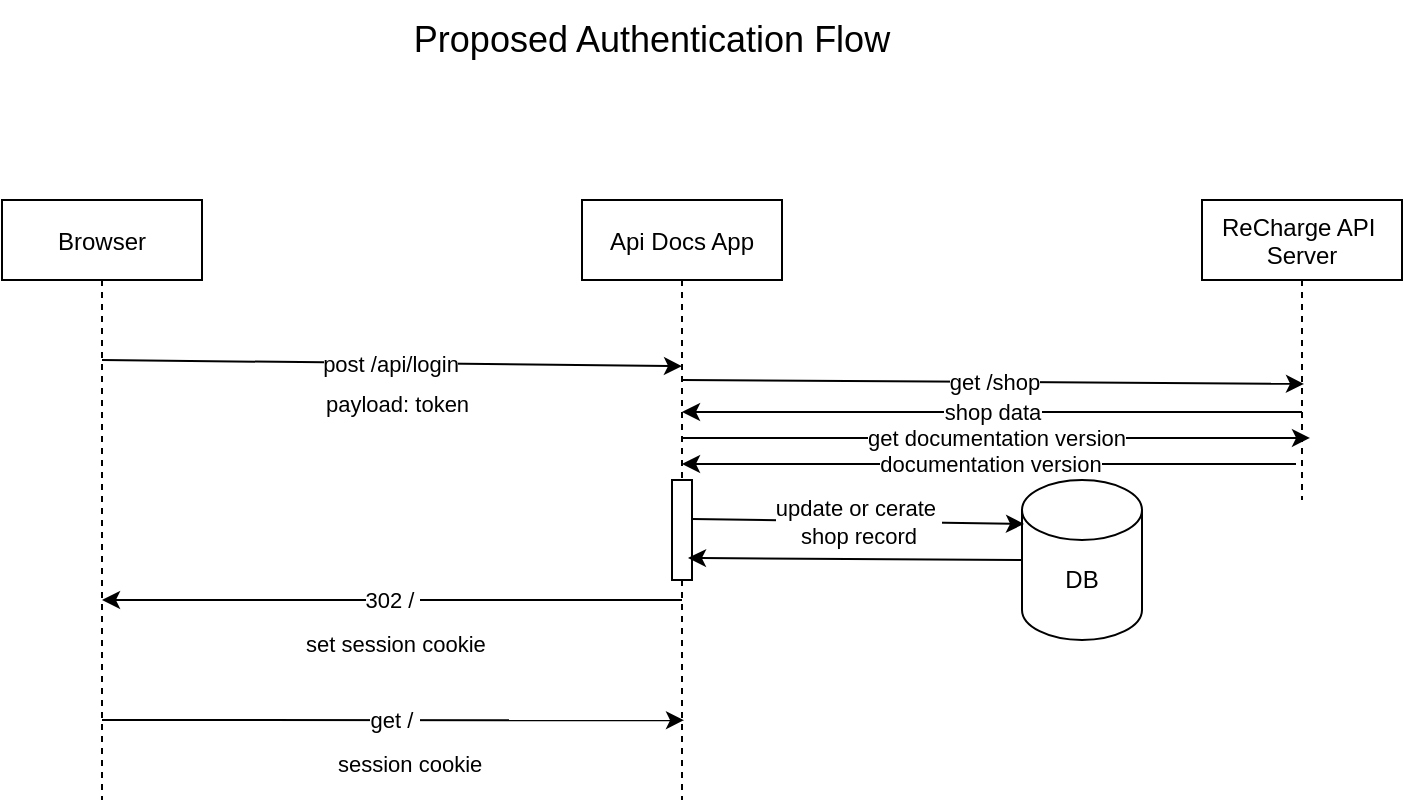 <mxfile version="14.8.2" type="github">
  <diagram id="kgpKYQtTHZ0yAKxKKP6v" name="Page-1">
    <mxGraphModel dx="1662" dy="762" grid="1" gridSize="10" guides="1" tooltips="1" connect="1" arrows="1" fold="1" page="1" pageScale="1" pageWidth="850" pageHeight="1100" math="0" shadow="0">
      <root>
        <mxCell id="0" />
        <mxCell id="1" parent="0" />
        <mxCell id="3nuBFxr9cyL0pnOWT2aG-1" value="Api Docs App" style="shape=umlLifeline;perimeter=lifelinePerimeter;container=1;collapsible=0;recursiveResize=0;rounded=0;shadow=0;strokeWidth=1;" parent="1" vertex="1">
          <mxGeometry x="390" y="140" width="100" height="300" as="geometry" />
        </mxCell>
        <mxCell id="3nuBFxr9cyL0pnOWT2aG-5" value="ReCharge API &#xa;Server" style="shape=umlLifeline;perimeter=lifelinePerimeter;container=1;collapsible=0;recursiveResize=0;rounded=0;shadow=0;strokeWidth=1;" parent="1" vertex="1">
          <mxGeometry x="700" y="140" width="100" height="150" as="geometry" />
        </mxCell>
        <mxCell id="cPcHKRKm8nas2TuGx9sg-1" value="&lt;font style=&quot;font-size: 18px&quot;&gt;Proposed Authentication Flow&lt;/font&gt;" style="text;html=1;strokeColor=none;fillColor=none;align=center;verticalAlign=middle;whiteSpace=wrap;rounded=0;" parent="1" vertex="1">
          <mxGeometry x="240" y="40" width="370" height="40" as="geometry" />
        </mxCell>
        <mxCell id="cPcHKRKm8nas2TuGx9sg-3" value="Browser" style="shape=umlLifeline;perimeter=lifelinePerimeter;container=1;collapsible=0;recursiveResize=0;rounded=0;shadow=0;strokeWidth=1;" parent="1" vertex="1">
          <mxGeometry x="100" y="140" width="100" height="300" as="geometry" />
        </mxCell>
        <mxCell id="JtZRYGH_A45XdKd5bMPg-1" value="" style="endArrow=classic;html=1;entryX=0.51;entryY=0.867;entryDx=0;entryDy=0;entryPerimeter=0;" parent="cPcHKRKm8nas2TuGx9sg-3" target="3nuBFxr9cyL0pnOWT2aG-1" edge="1">
          <mxGeometry relative="1" as="geometry">
            <mxPoint x="50" y="260" as="sourcePoint" />
            <mxPoint x="210" y="260" as="targetPoint" />
          </mxGeometry>
        </mxCell>
        <mxCell id="JtZRYGH_A45XdKd5bMPg-2" value="get /&amp;nbsp;" style="edgeLabel;resizable=0;html=1;align=center;verticalAlign=middle;" parent="JtZRYGH_A45XdKd5bMPg-1" connectable="0" vertex="1">
          <mxGeometry relative="1" as="geometry" />
        </mxCell>
        <mxCell id="JtZRYGH_A45XdKd5bMPg-3" value="session cookie" style="edgeLabel;resizable=0;html=1;align=left;verticalAlign=bottom;" parent="JtZRYGH_A45XdKd5bMPg-1" connectable="0" vertex="1">
          <mxGeometry x="-1" relative="1" as="geometry">
            <mxPoint x="116" y="30" as="offset" />
          </mxGeometry>
        </mxCell>
        <mxCell id="cPcHKRKm8nas2TuGx9sg-7" value="" style="endArrow=classic;html=1;entryX=0.5;entryY=0.277;entryDx=0;entryDy=0;entryPerimeter=0;" parent="1" target="3nuBFxr9cyL0pnOWT2aG-1" edge="1">
          <mxGeometry relative="1" as="geometry">
            <mxPoint x="150" y="220" as="sourcePoint" />
            <mxPoint x="310" y="220" as="targetPoint" />
          </mxGeometry>
        </mxCell>
        <mxCell id="cPcHKRKm8nas2TuGx9sg-8" value="post /api/login" style="edgeLabel;resizable=0;html=1;align=center;verticalAlign=middle;" parent="cPcHKRKm8nas2TuGx9sg-7" connectable="0" vertex="1">
          <mxGeometry relative="1" as="geometry">
            <mxPoint x="-1" as="offset" />
          </mxGeometry>
        </mxCell>
        <mxCell id="cPcHKRKm8nas2TuGx9sg-9" value="payload: token" style="edgeLabel;resizable=0;html=1;align=left;verticalAlign=bottom;" parent="cPcHKRKm8nas2TuGx9sg-7" connectable="0" vertex="1">
          <mxGeometry x="-1" relative="1" as="geometry">
            <mxPoint x="110" y="30" as="offset" />
          </mxGeometry>
        </mxCell>
        <mxCell id="cPcHKRKm8nas2TuGx9sg-10" value="" style="endArrow=classic;html=1;exitX=0.5;exitY=0.33;exitDx=0;exitDy=0;exitPerimeter=0;entryX=0.51;entryY=0.673;entryDx=0;entryDy=0;entryPerimeter=0;" parent="1" edge="1">
          <mxGeometry relative="1" as="geometry">
            <mxPoint x="440" y="230" as="sourcePoint" />
            <mxPoint x="751" y="231.95" as="targetPoint" />
          </mxGeometry>
        </mxCell>
        <mxCell id="cPcHKRKm8nas2TuGx9sg-11" value="get /shop" style="edgeLabel;resizable=0;html=1;align=center;verticalAlign=middle;" parent="cPcHKRKm8nas2TuGx9sg-10" connectable="0" vertex="1">
          <mxGeometry relative="1" as="geometry" />
        </mxCell>
        <mxCell id="cPcHKRKm8nas2TuGx9sg-12" value="" style="endArrow=classic;html=1;" parent="1" edge="1">
          <mxGeometry relative="1" as="geometry">
            <mxPoint x="750" y="246" as="sourcePoint" />
            <mxPoint x="440" y="246" as="targetPoint" />
          </mxGeometry>
        </mxCell>
        <mxCell id="cPcHKRKm8nas2TuGx9sg-13" value="shop data" style="edgeLabel;resizable=0;html=1;align=center;verticalAlign=middle;" parent="cPcHKRKm8nas2TuGx9sg-12" connectable="0" vertex="1">
          <mxGeometry relative="1" as="geometry" />
        </mxCell>
        <mxCell id="cPcHKRKm8nas2TuGx9sg-15" value="" style="rounded=0;whiteSpace=wrap;html=1;" parent="1" vertex="1">
          <mxGeometry x="435" y="280" width="10" height="50" as="geometry" />
        </mxCell>
        <mxCell id="cPcHKRKm8nas2TuGx9sg-16" value="" style="endArrow=classic;html=1;" parent="1" target="cPcHKRKm8nas2TuGx9sg-3" edge="1">
          <mxGeometry relative="1" as="geometry">
            <mxPoint x="440" y="340" as="sourcePoint" />
            <mxPoint x="280" y="340" as="targetPoint" />
          </mxGeometry>
        </mxCell>
        <mxCell id="cPcHKRKm8nas2TuGx9sg-17" value="302 /&amp;nbsp;" style="edgeLabel;resizable=0;html=1;align=center;verticalAlign=middle;" parent="cPcHKRKm8nas2TuGx9sg-16" connectable="0" vertex="1">
          <mxGeometry relative="1" as="geometry">
            <mxPoint as="offset" />
          </mxGeometry>
        </mxCell>
        <mxCell id="cPcHKRKm8nas2TuGx9sg-18" value="set session cookie" style="edgeLabel;resizable=0;html=1;align=left;verticalAlign=bottom;" parent="cPcHKRKm8nas2TuGx9sg-16" connectable="0" vertex="1">
          <mxGeometry x="-1" relative="1" as="geometry">
            <mxPoint x="-190" y="30" as="offset" />
          </mxGeometry>
        </mxCell>
        <mxCell id="cPcHKRKm8nas2TuGx9sg-22" value="" style="shape=cylinder3;whiteSpace=wrap;html=1;boundedLbl=1;backgroundOutline=1;size=15;" parent="1" vertex="1">
          <mxGeometry x="610" y="280" width="60" height="80" as="geometry" />
        </mxCell>
        <mxCell id="cPcHKRKm8nas2TuGx9sg-23" value="DB" style="text;html=1;strokeColor=none;fillColor=none;align=center;verticalAlign=middle;whiteSpace=wrap;rounded=0;" parent="1" vertex="1">
          <mxGeometry x="620" y="320" width="40" height="20" as="geometry" />
        </mxCell>
        <mxCell id="cPcHKRKm8nas2TuGx9sg-24" value="" style="endArrow=classic;html=1;entryX=0.017;entryY=0.275;entryDx=0;entryDy=0;entryPerimeter=0;" parent="1" target="cPcHKRKm8nas2TuGx9sg-22" edge="1">
          <mxGeometry relative="1" as="geometry">
            <mxPoint x="445" y="299.5" as="sourcePoint" />
            <mxPoint x="545" y="299.5" as="targetPoint" />
          </mxGeometry>
        </mxCell>
        <mxCell id="cPcHKRKm8nas2TuGx9sg-25" value="update or cerate&amp;nbsp;&lt;br&gt;shop record" style="edgeLabel;resizable=0;html=1;align=center;verticalAlign=middle;" parent="cPcHKRKm8nas2TuGx9sg-24" connectable="0" vertex="1">
          <mxGeometry relative="1" as="geometry" />
        </mxCell>
        <mxCell id="cPcHKRKm8nas2TuGx9sg-26" value="" style="endArrow=classic;html=1;exitX=0;exitY=0.5;exitDx=0;exitDy=0;exitPerimeter=0;" parent="1" source="cPcHKRKm8nas2TuGx9sg-22" edge="1">
          <mxGeometry width="50" height="50" relative="1" as="geometry">
            <mxPoint x="603" y="320" as="sourcePoint" />
            <mxPoint x="443" y="319" as="targetPoint" />
          </mxGeometry>
        </mxCell>
        <mxCell id="xb-LKAGMFs9HHAOeBS0U-1" value="" style="endArrow=classic;html=1;entryX=0.54;entryY=0.793;entryDx=0;entryDy=0;entryPerimeter=0;" edge="1" parent="1" source="3nuBFxr9cyL0pnOWT2aG-1" target="3nuBFxr9cyL0pnOWT2aG-5">
          <mxGeometry relative="1" as="geometry">
            <mxPoint x="490" y="260" as="sourcePoint" />
            <mxPoint x="590" y="260" as="targetPoint" />
          </mxGeometry>
        </mxCell>
        <mxCell id="xb-LKAGMFs9HHAOeBS0U-2" value="get documentation version" style="edgeLabel;resizable=0;html=1;align=center;verticalAlign=middle;" connectable="0" vertex="1" parent="xb-LKAGMFs9HHAOeBS0U-1">
          <mxGeometry relative="1" as="geometry" />
        </mxCell>
        <mxCell id="xb-LKAGMFs9HHAOeBS0U-4" value="" style="endArrow=classic;html=1;exitX=0.47;exitY=0.88;exitDx=0;exitDy=0;exitPerimeter=0;entryX=0.5;entryY=0.44;entryDx=0;entryDy=0;entryPerimeter=0;" edge="1" parent="1" source="3nuBFxr9cyL0pnOWT2aG-5" target="3nuBFxr9cyL0pnOWT2aG-1">
          <mxGeometry relative="1" as="geometry">
            <mxPoint x="650" y="270" as="sourcePoint" />
            <mxPoint x="550" y="270" as="targetPoint" />
          </mxGeometry>
        </mxCell>
        <mxCell id="xb-LKAGMFs9HHAOeBS0U-5" value="documentation version" style="edgeLabel;resizable=0;html=1;align=center;verticalAlign=middle;" connectable="0" vertex="1" parent="xb-LKAGMFs9HHAOeBS0U-4">
          <mxGeometry relative="1" as="geometry" />
        </mxCell>
      </root>
    </mxGraphModel>
  </diagram>
</mxfile>
